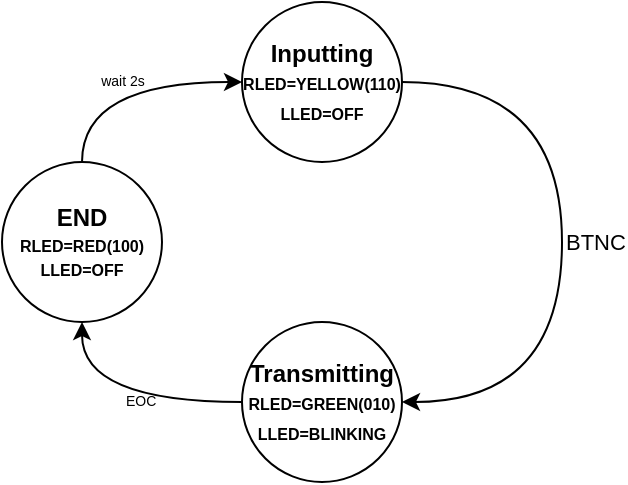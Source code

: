 <mxfile version="17.4.2" type="device"><diagram id="XpHYi630eD16TZR_XOvn" name="Page-1"><mxGraphModel dx="593" dy="366" grid="1" gridSize="10" guides="1" tooltips="1" connect="1" arrows="1" fold="1" page="1" pageScale="1" pageWidth="827" pageHeight="1169" math="0" shadow="0"><root><mxCell id="0"/><mxCell id="1" parent="0"/><mxCell id="akcYGgSe__2TFKGCLxku-3" value="BTNC" style="edgeStyle=orthogonalEdgeStyle;rounded=0;orthogonalLoop=1;jettySize=auto;html=1;exitX=1;exitY=0.5;exitDx=0;exitDy=0;entryX=1;entryY=0.5;entryDx=0;entryDy=0;curved=1;align=left;labelBackgroundColor=none;" edge="1" parent="1" source="akcYGgSe__2TFKGCLxku-1" target="akcYGgSe__2TFKGCLxku-2"><mxGeometry relative="1" as="geometry"><Array as="points"><mxPoint x="520" y="200"/><mxPoint x="520" y="360"/></Array></mxGeometry></mxCell><mxCell id="akcYGgSe__2TFKGCLxku-1" value="&lt;b&gt;Inputting&lt;/b&gt;&lt;br&gt;&lt;font style=&quot;font-size: 8px&quot;&gt;&lt;b&gt;RLED=YELLOW(110)&lt;br&gt;LLED=OFF&lt;br&gt;&lt;/b&gt;&lt;/font&gt;" style="ellipse;whiteSpace=wrap;html=1;aspect=fixed;" vertex="1" parent="1"><mxGeometry x="360" y="160" width="80" height="80" as="geometry"/></mxCell><mxCell id="akcYGgSe__2TFKGCLxku-6" value="EOC" style="edgeStyle=orthogonalEdgeStyle;curved=1;rounded=0;orthogonalLoop=1;jettySize=auto;html=1;exitX=0;exitY=0.5;exitDx=0;exitDy=0;entryX=0.5;entryY=1;entryDx=0;entryDy=0;labelBackgroundColor=none;fontSize=7;align=left;" edge="1" parent="1" source="akcYGgSe__2TFKGCLxku-2" target="akcYGgSe__2TFKGCLxku-5"><mxGeometry relative="1" as="geometry"/></mxCell><mxCell id="akcYGgSe__2TFKGCLxku-2" value="&lt;font style=&quot;font-weight: bold ; font-size: 12px&quot;&gt;Transmitting&lt;/font&gt;&lt;b style=&quot;font-size: 11px&quot;&gt;&lt;font style=&quot;font-size: 11px&quot;&gt;&lt;br&gt;&lt;/font&gt;&lt;/b&gt;&lt;font style=&quot;font-size: 11px&quot;&gt;&lt;b style=&quot;font-size: 8px&quot;&gt;&lt;font style=&quot;font-size: 8px&quot;&gt;RLED=GREEN(010)&lt;br&gt;LLED=BLINKING&lt;/font&gt;&lt;/b&gt;&lt;br&gt;&lt;/font&gt;" style="ellipse;whiteSpace=wrap;html=1;aspect=fixed;" vertex="1" parent="1"><mxGeometry x="360" y="320" width="80" height="80" as="geometry"/></mxCell><mxCell id="akcYGgSe__2TFKGCLxku-7" value="wait 2s" style="edgeStyle=orthogonalEdgeStyle;curved=1;rounded=0;orthogonalLoop=1;jettySize=auto;html=1;exitX=0.5;exitY=0;exitDx=0;exitDy=0;entryX=0;entryY=0.5;entryDx=0;entryDy=0;labelBackgroundColor=none;fontSize=7;" edge="1" parent="1" source="akcYGgSe__2TFKGCLxku-5" target="akcYGgSe__2TFKGCLxku-1"><mxGeometry relative="1" as="geometry"><Array as="points"><mxPoint x="280" y="200"/></Array></mxGeometry></mxCell><mxCell id="akcYGgSe__2TFKGCLxku-5" value="&lt;b style=&quot;font-size: 12px&quot;&gt;END&lt;/b&gt;&lt;br style=&quot;font-size: 12px&quot;&gt;&lt;font size=&quot;1&quot;&gt;&lt;b style=&quot;font-size: 8px&quot;&gt;RLED=RED(100)&lt;br&gt;LLED=OFF&lt;br&gt;&lt;/b&gt;&lt;/font&gt;" style="ellipse;whiteSpace=wrap;html=1;aspect=fixed;fontSize=7;" vertex="1" parent="1"><mxGeometry x="240" y="240" width="80" height="80" as="geometry"/></mxCell></root></mxGraphModel></diagram></mxfile>